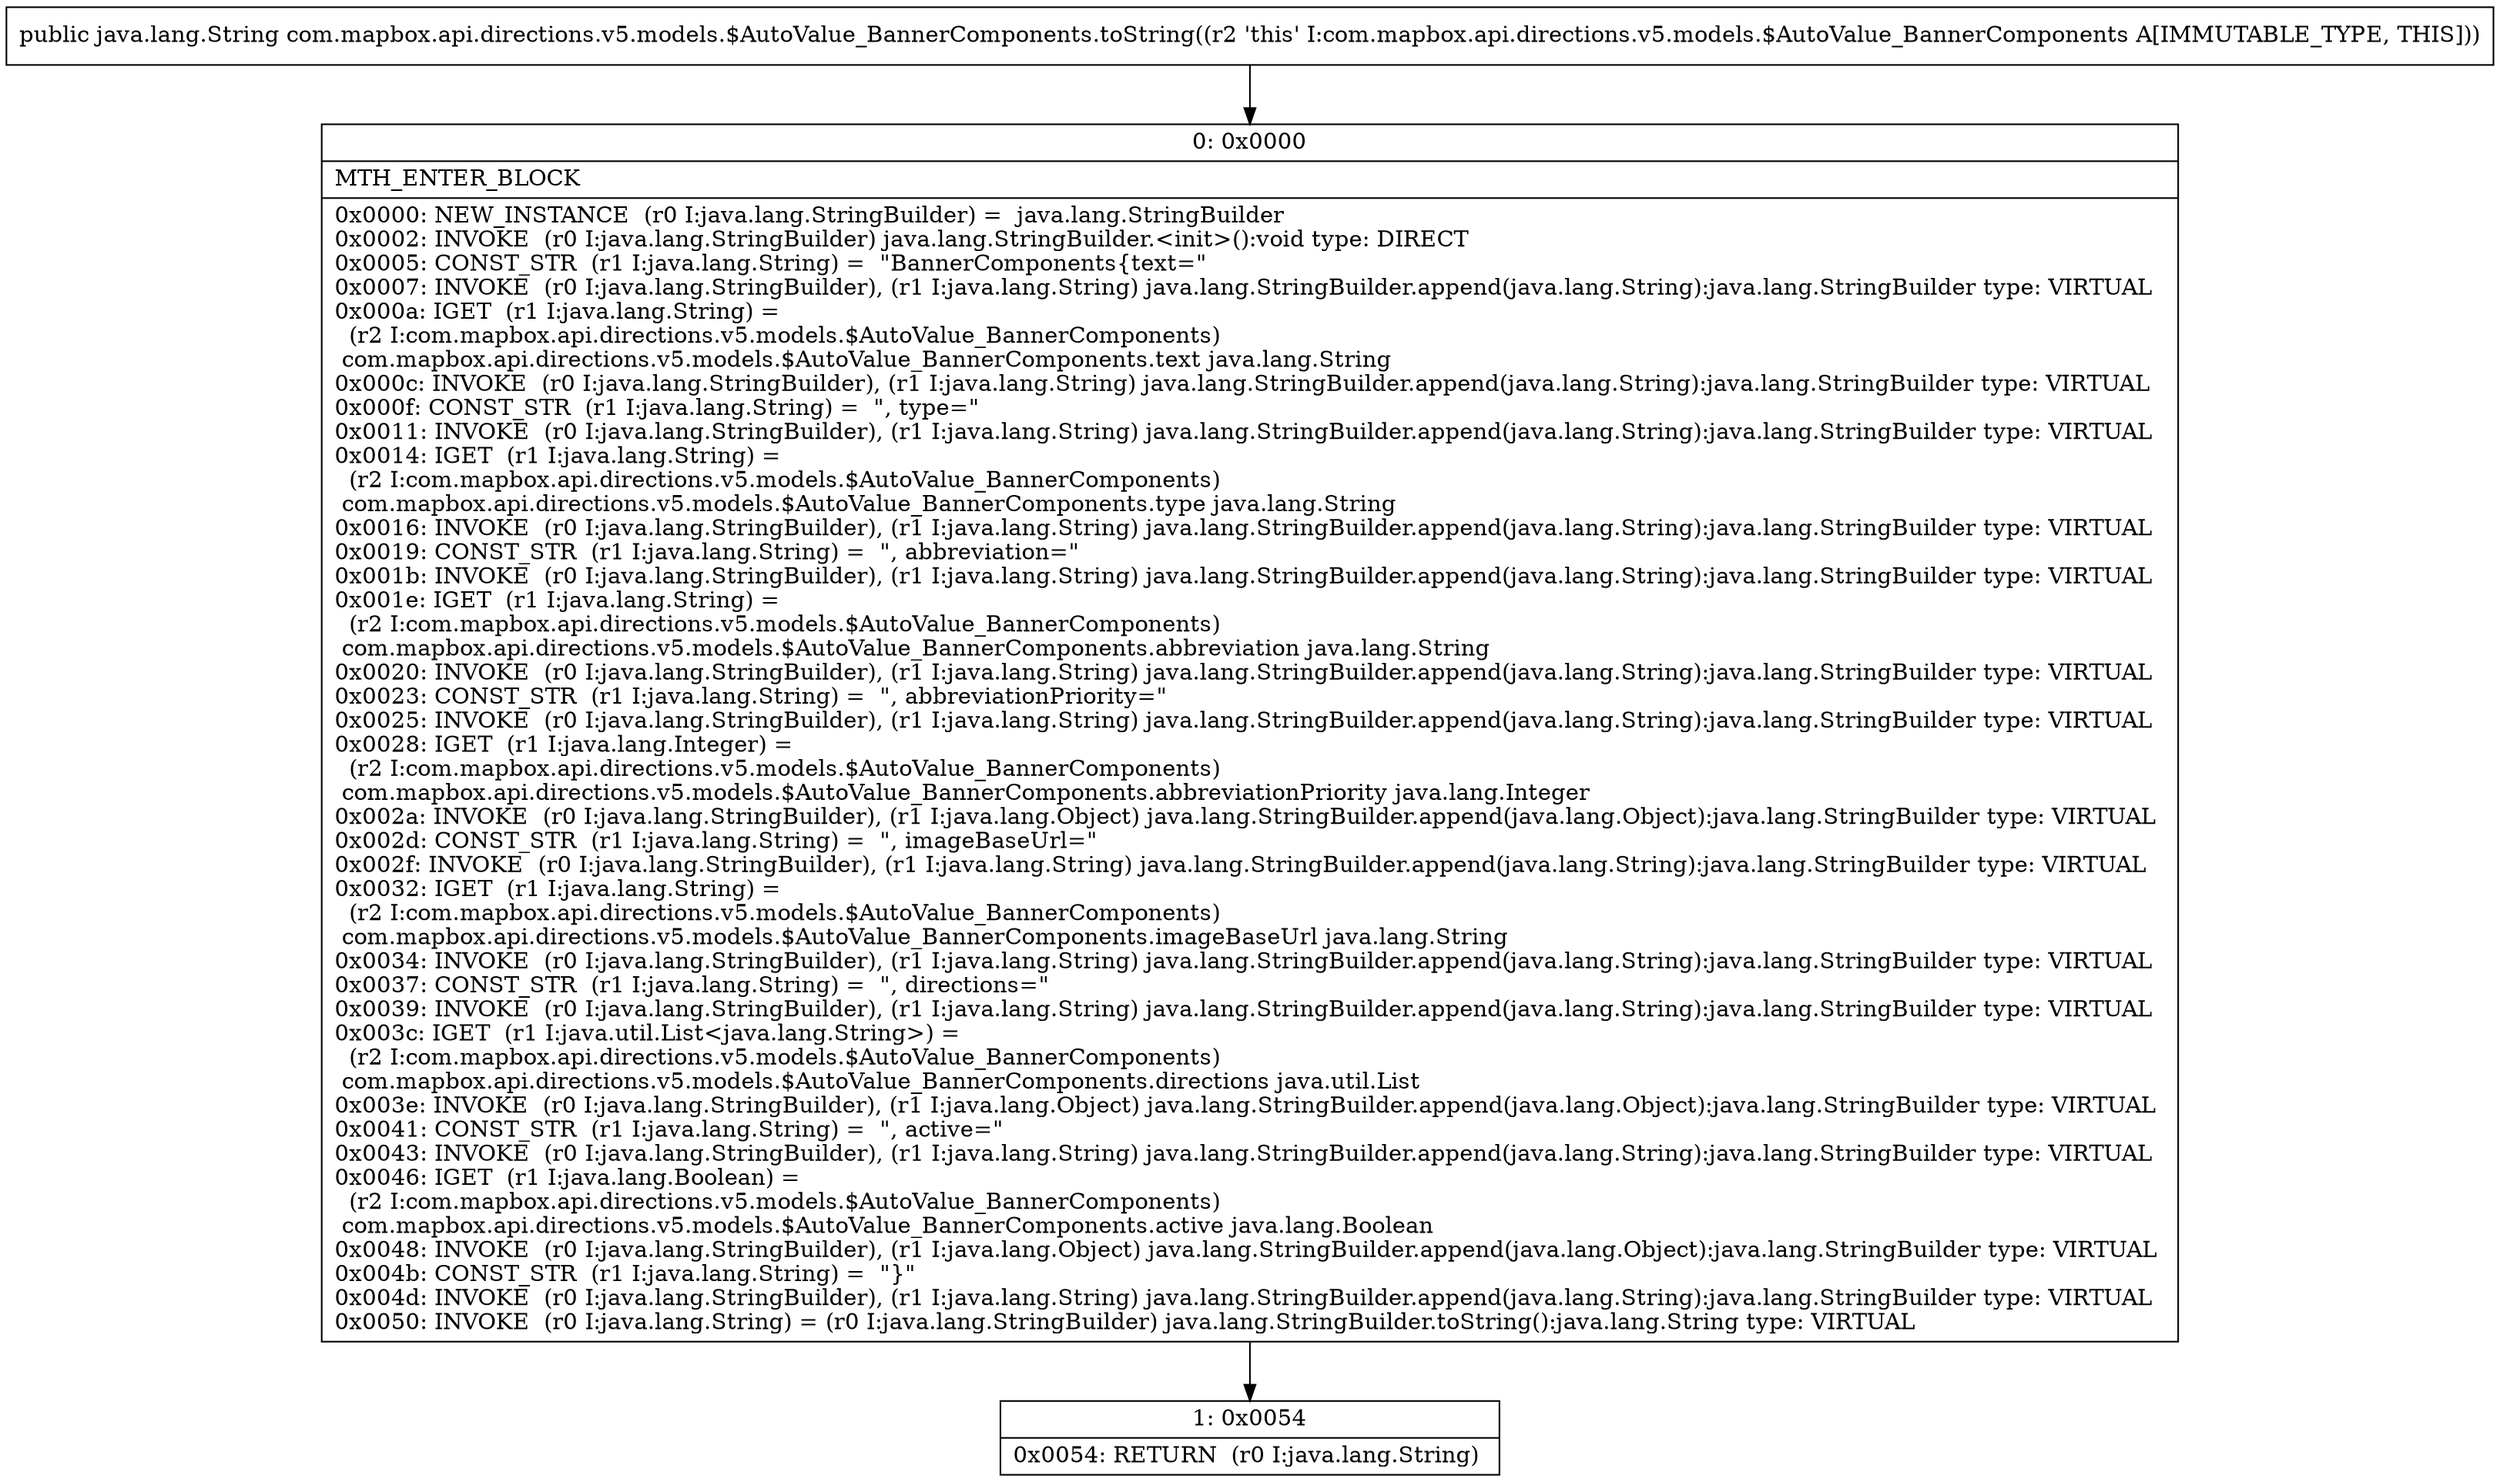 digraph "CFG forcom.mapbox.api.directions.v5.models.$AutoValue_BannerComponents.toString()Ljava\/lang\/String;" {
Node_0 [shape=record,label="{0\:\ 0x0000|MTH_ENTER_BLOCK\l|0x0000: NEW_INSTANCE  (r0 I:java.lang.StringBuilder) =  java.lang.StringBuilder \l0x0002: INVOKE  (r0 I:java.lang.StringBuilder) java.lang.StringBuilder.\<init\>():void type: DIRECT \l0x0005: CONST_STR  (r1 I:java.lang.String) =  \"BannerComponents\{text=\" \l0x0007: INVOKE  (r0 I:java.lang.StringBuilder), (r1 I:java.lang.String) java.lang.StringBuilder.append(java.lang.String):java.lang.StringBuilder type: VIRTUAL \l0x000a: IGET  (r1 I:java.lang.String) = \l  (r2 I:com.mapbox.api.directions.v5.models.$AutoValue_BannerComponents)\l com.mapbox.api.directions.v5.models.$AutoValue_BannerComponents.text java.lang.String \l0x000c: INVOKE  (r0 I:java.lang.StringBuilder), (r1 I:java.lang.String) java.lang.StringBuilder.append(java.lang.String):java.lang.StringBuilder type: VIRTUAL \l0x000f: CONST_STR  (r1 I:java.lang.String) =  \", type=\" \l0x0011: INVOKE  (r0 I:java.lang.StringBuilder), (r1 I:java.lang.String) java.lang.StringBuilder.append(java.lang.String):java.lang.StringBuilder type: VIRTUAL \l0x0014: IGET  (r1 I:java.lang.String) = \l  (r2 I:com.mapbox.api.directions.v5.models.$AutoValue_BannerComponents)\l com.mapbox.api.directions.v5.models.$AutoValue_BannerComponents.type java.lang.String \l0x0016: INVOKE  (r0 I:java.lang.StringBuilder), (r1 I:java.lang.String) java.lang.StringBuilder.append(java.lang.String):java.lang.StringBuilder type: VIRTUAL \l0x0019: CONST_STR  (r1 I:java.lang.String) =  \", abbreviation=\" \l0x001b: INVOKE  (r0 I:java.lang.StringBuilder), (r1 I:java.lang.String) java.lang.StringBuilder.append(java.lang.String):java.lang.StringBuilder type: VIRTUAL \l0x001e: IGET  (r1 I:java.lang.String) = \l  (r2 I:com.mapbox.api.directions.v5.models.$AutoValue_BannerComponents)\l com.mapbox.api.directions.v5.models.$AutoValue_BannerComponents.abbreviation java.lang.String \l0x0020: INVOKE  (r0 I:java.lang.StringBuilder), (r1 I:java.lang.String) java.lang.StringBuilder.append(java.lang.String):java.lang.StringBuilder type: VIRTUAL \l0x0023: CONST_STR  (r1 I:java.lang.String) =  \", abbreviationPriority=\" \l0x0025: INVOKE  (r0 I:java.lang.StringBuilder), (r1 I:java.lang.String) java.lang.StringBuilder.append(java.lang.String):java.lang.StringBuilder type: VIRTUAL \l0x0028: IGET  (r1 I:java.lang.Integer) = \l  (r2 I:com.mapbox.api.directions.v5.models.$AutoValue_BannerComponents)\l com.mapbox.api.directions.v5.models.$AutoValue_BannerComponents.abbreviationPriority java.lang.Integer \l0x002a: INVOKE  (r0 I:java.lang.StringBuilder), (r1 I:java.lang.Object) java.lang.StringBuilder.append(java.lang.Object):java.lang.StringBuilder type: VIRTUAL \l0x002d: CONST_STR  (r1 I:java.lang.String) =  \", imageBaseUrl=\" \l0x002f: INVOKE  (r0 I:java.lang.StringBuilder), (r1 I:java.lang.String) java.lang.StringBuilder.append(java.lang.String):java.lang.StringBuilder type: VIRTUAL \l0x0032: IGET  (r1 I:java.lang.String) = \l  (r2 I:com.mapbox.api.directions.v5.models.$AutoValue_BannerComponents)\l com.mapbox.api.directions.v5.models.$AutoValue_BannerComponents.imageBaseUrl java.lang.String \l0x0034: INVOKE  (r0 I:java.lang.StringBuilder), (r1 I:java.lang.String) java.lang.StringBuilder.append(java.lang.String):java.lang.StringBuilder type: VIRTUAL \l0x0037: CONST_STR  (r1 I:java.lang.String) =  \", directions=\" \l0x0039: INVOKE  (r0 I:java.lang.StringBuilder), (r1 I:java.lang.String) java.lang.StringBuilder.append(java.lang.String):java.lang.StringBuilder type: VIRTUAL \l0x003c: IGET  (r1 I:java.util.List\<java.lang.String\>) = \l  (r2 I:com.mapbox.api.directions.v5.models.$AutoValue_BannerComponents)\l com.mapbox.api.directions.v5.models.$AutoValue_BannerComponents.directions java.util.List \l0x003e: INVOKE  (r0 I:java.lang.StringBuilder), (r1 I:java.lang.Object) java.lang.StringBuilder.append(java.lang.Object):java.lang.StringBuilder type: VIRTUAL \l0x0041: CONST_STR  (r1 I:java.lang.String) =  \", active=\" \l0x0043: INVOKE  (r0 I:java.lang.StringBuilder), (r1 I:java.lang.String) java.lang.StringBuilder.append(java.lang.String):java.lang.StringBuilder type: VIRTUAL \l0x0046: IGET  (r1 I:java.lang.Boolean) = \l  (r2 I:com.mapbox.api.directions.v5.models.$AutoValue_BannerComponents)\l com.mapbox.api.directions.v5.models.$AutoValue_BannerComponents.active java.lang.Boolean \l0x0048: INVOKE  (r0 I:java.lang.StringBuilder), (r1 I:java.lang.Object) java.lang.StringBuilder.append(java.lang.Object):java.lang.StringBuilder type: VIRTUAL \l0x004b: CONST_STR  (r1 I:java.lang.String) =  \"\}\" \l0x004d: INVOKE  (r0 I:java.lang.StringBuilder), (r1 I:java.lang.String) java.lang.StringBuilder.append(java.lang.String):java.lang.StringBuilder type: VIRTUAL \l0x0050: INVOKE  (r0 I:java.lang.String) = (r0 I:java.lang.StringBuilder) java.lang.StringBuilder.toString():java.lang.String type: VIRTUAL \l}"];
Node_1 [shape=record,label="{1\:\ 0x0054|0x0054: RETURN  (r0 I:java.lang.String) \l}"];
MethodNode[shape=record,label="{public java.lang.String com.mapbox.api.directions.v5.models.$AutoValue_BannerComponents.toString((r2 'this' I:com.mapbox.api.directions.v5.models.$AutoValue_BannerComponents A[IMMUTABLE_TYPE, THIS])) }"];
MethodNode -> Node_0;
Node_0 -> Node_1;
}


